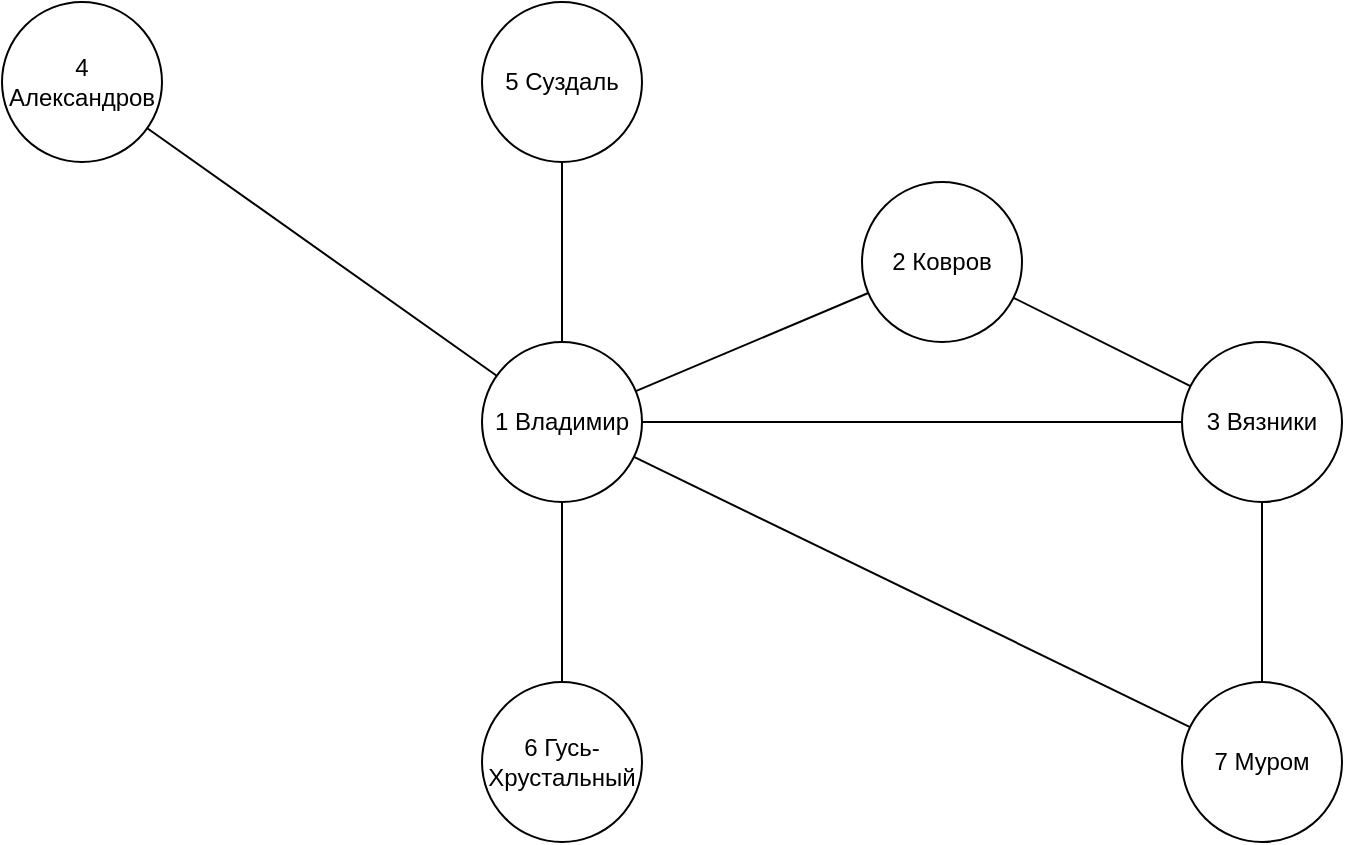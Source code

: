 <mxfile version="17.1.3" type="github">
  <diagram id="57BDWqkVTqYbe9oyHry6" name="Page-1">
    <mxGraphModel dx="1589" dy="868" grid="1" gridSize="10" guides="1" tooltips="1" connect="1" arrows="1" fold="1" page="1" pageScale="1" pageWidth="827" pageHeight="1169" math="0" shadow="0">
      <root>
        <mxCell id="0" />
        <mxCell id="1" parent="0" />
        <mxCell id="mV819WCVZiHG9n2FwB1h-8" style="edgeStyle=orthogonalEdgeStyle;rounded=0;orthogonalLoop=1;jettySize=auto;html=1;endArrow=none;endFill=0;" edge="1" parent="1" source="mV819WCVZiHG9n2FwB1h-1" target="mV819WCVZiHG9n2FwB1h-3">
          <mxGeometry relative="1" as="geometry" />
        </mxCell>
        <mxCell id="mV819WCVZiHG9n2FwB1h-9" style="rounded=0;orthogonalLoop=1;jettySize=auto;html=1;endArrow=none;endFill=0;" edge="1" parent="1" source="mV819WCVZiHG9n2FwB1h-1" target="mV819WCVZiHG9n2FwB1h-2">
          <mxGeometry relative="1" as="geometry" />
        </mxCell>
        <mxCell id="mV819WCVZiHG9n2FwB1h-11" style="edgeStyle=none;rounded=0;orthogonalLoop=1;jettySize=auto;html=1;endArrow=none;endFill=0;" edge="1" parent="1" source="mV819WCVZiHG9n2FwB1h-1" target="mV819WCVZiHG9n2FwB1h-5">
          <mxGeometry relative="1" as="geometry" />
        </mxCell>
        <mxCell id="mV819WCVZiHG9n2FwB1h-12" style="edgeStyle=none;rounded=0;orthogonalLoop=1;jettySize=auto;html=1;endArrow=none;endFill=0;" edge="1" parent="1" source="mV819WCVZiHG9n2FwB1h-1" target="mV819WCVZiHG9n2FwB1h-4">
          <mxGeometry relative="1" as="geometry" />
        </mxCell>
        <mxCell id="mV819WCVZiHG9n2FwB1h-13" style="edgeStyle=none;rounded=0;orthogonalLoop=1;jettySize=auto;html=1;endArrow=none;endFill=0;" edge="1" parent="1" source="mV819WCVZiHG9n2FwB1h-1" target="mV819WCVZiHG9n2FwB1h-6">
          <mxGeometry relative="1" as="geometry" />
        </mxCell>
        <mxCell id="mV819WCVZiHG9n2FwB1h-1" value="1 Владимир" style="ellipse;whiteSpace=wrap;html=1;aspect=fixed;" vertex="1" parent="1">
          <mxGeometry x="360" y="310" width="80" height="80" as="geometry" />
        </mxCell>
        <mxCell id="mV819WCVZiHG9n2FwB1h-10" style="edgeStyle=none;rounded=0;orthogonalLoop=1;jettySize=auto;html=1;endArrow=none;endFill=0;" edge="1" parent="1" source="mV819WCVZiHG9n2FwB1h-2" target="mV819WCVZiHG9n2FwB1h-3">
          <mxGeometry relative="1" as="geometry" />
        </mxCell>
        <mxCell id="mV819WCVZiHG9n2FwB1h-2" value="2 Ковров" style="ellipse;whiteSpace=wrap;html=1;aspect=fixed;" vertex="1" parent="1">
          <mxGeometry x="550" y="230" width="80" height="80" as="geometry" />
        </mxCell>
        <mxCell id="mV819WCVZiHG9n2FwB1h-14" style="edgeStyle=none;rounded=0;orthogonalLoop=1;jettySize=auto;html=1;endArrow=none;endFill=0;" edge="1" parent="1" source="mV819WCVZiHG9n2FwB1h-3" target="mV819WCVZiHG9n2FwB1h-7">
          <mxGeometry relative="1" as="geometry" />
        </mxCell>
        <mxCell id="mV819WCVZiHG9n2FwB1h-3" value="3 Вязники" style="ellipse;whiteSpace=wrap;html=1;aspect=fixed;" vertex="1" parent="1">
          <mxGeometry x="710" y="310" width="80" height="80" as="geometry" />
        </mxCell>
        <mxCell id="mV819WCVZiHG9n2FwB1h-4" value="4 Александров" style="ellipse;whiteSpace=wrap;html=1;aspect=fixed;" vertex="1" parent="1">
          <mxGeometry x="120" y="140" width="80" height="80" as="geometry" />
        </mxCell>
        <mxCell id="mV819WCVZiHG9n2FwB1h-5" value="5 Суздаль" style="ellipse;whiteSpace=wrap;html=1;aspect=fixed;" vertex="1" parent="1">
          <mxGeometry x="360" y="140" width="80" height="80" as="geometry" />
        </mxCell>
        <mxCell id="mV819WCVZiHG9n2FwB1h-6" value="6 Гусь-Хрустальный" style="ellipse;whiteSpace=wrap;html=1;aspect=fixed;" vertex="1" parent="1">
          <mxGeometry x="360" y="480" width="80" height="80" as="geometry" />
        </mxCell>
        <mxCell id="mV819WCVZiHG9n2FwB1h-15" style="edgeStyle=none;rounded=0;orthogonalLoop=1;jettySize=auto;html=1;endArrow=none;endFill=0;" edge="1" parent="1" source="mV819WCVZiHG9n2FwB1h-7" target="mV819WCVZiHG9n2FwB1h-1">
          <mxGeometry relative="1" as="geometry" />
        </mxCell>
        <mxCell id="mV819WCVZiHG9n2FwB1h-7" value="7 Муром" style="ellipse;whiteSpace=wrap;html=1;aspect=fixed;" vertex="1" parent="1">
          <mxGeometry x="710" y="480" width="80" height="80" as="geometry" />
        </mxCell>
      </root>
    </mxGraphModel>
  </diagram>
</mxfile>
